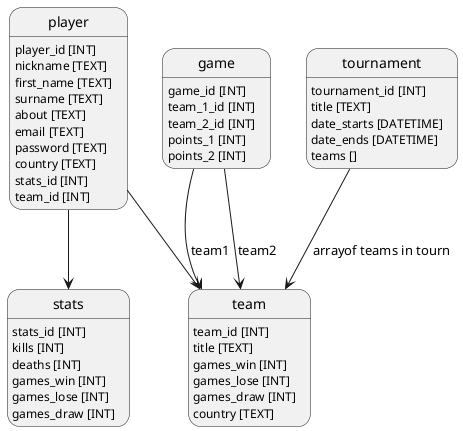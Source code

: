 @startuml

player: player_id [INT]
player: nickname [TEXT]
player: first_name [TEXT]
player: surname [TEXT]
player: about [TEXT]
player: email [TEXT]
player: password [TEXT]
player: country [TEXT]

player: stats_id [INT]
player: team_id [INT]
player --> stats
player --> team

stats: stats_id [INT]
stats: kills [INT]
stats: deaths [INT]
stats: games_win [INT]
stats: games_lose [INT]
stats: games_draw [INT]

team: team_id [INT]
team: title [TEXT]
team: games_win [INT]
team: games_lose [INT]
team: games_draw [INT]
team: country [TEXT]

game: game_id [INT]
game: team_1_id [INT]
game: team_2_id [INT]
game: points_1 [INT]
game: points_2 [INT]
game --> team: team1
game --> team: team2

tournament: tournament_id [INT]
tournament: title [TEXT]
tournament: date_starts [DATETIME]
tournament: date_ends [DATETIME]
tournament: teams []
tournament --> team: arrayof teams in tourn

@enduml